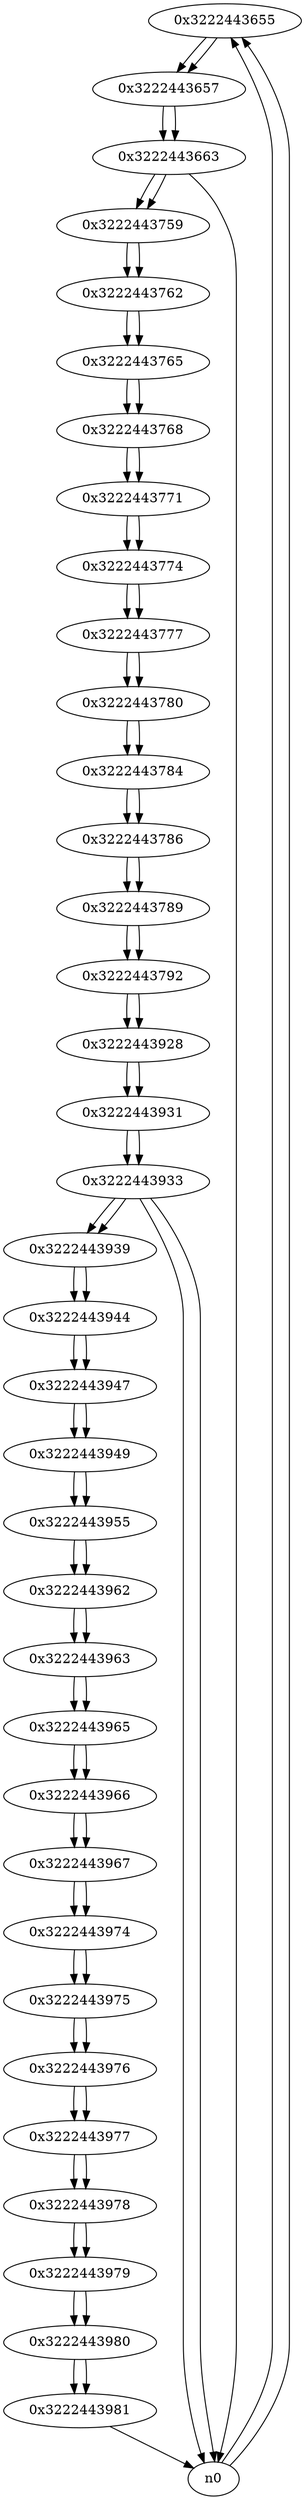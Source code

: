 digraph G{
/* nodes */
  n1 [label="0x3222443655"]
  n2 [label="0x3222443657"]
  n3 [label="0x3222443663"]
  n4 [label="0x3222443759"]
  n5 [label="0x3222443762"]
  n6 [label="0x3222443765"]
  n7 [label="0x3222443768"]
  n8 [label="0x3222443771"]
  n9 [label="0x3222443774"]
  n10 [label="0x3222443777"]
  n11 [label="0x3222443780"]
  n12 [label="0x3222443784"]
  n13 [label="0x3222443786"]
  n14 [label="0x3222443789"]
  n15 [label="0x3222443792"]
  n16 [label="0x3222443928"]
  n17 [label="0x3222443931"]
  n18 [label="0x3222443933"]
  n19 [label="0x3222443939"]
  n20 [label="0x3222443944"]
  n21 [label="0x3222443947"]
  n22 [label="0x3222443949"]
  n23 [label="0x3222443955"]
  n24 [label="0x3222443962"]
  n25 [label="0x3222443963"]
  n26 [label="0x3222443965"]
  n27 [label="0x3222443966"]
  n28 [label="0x3222443967"]
  n29 [label="0x3222443974"]
  n30 [label="0x3222443975"]
  n31 [label="0x3222443976"]
  n32 [label="0x3222443977"]
  n33 [label="0x3222443978"]
  n34 [label="0x3222443979"]
  n35 [label="0x3222443980"]
  n36 [label="0x3222443981"]
/* edges */
n1 -> n2;
n0 -> n1;
n0 -> n1;
n2 -> n3;
n1 -> n2;
n3 -> n4;
n3 -> n0;
n2 -> n3;
n4 -> n5;
n3 -> n4;
n5 -> n6;
n4 -> n5;
n6 -> n7;
n5 -> n6;
n7 -> n8;
n6 -> n7;
n8 -> n9;
n7 -> n8;
n9 -> n10;
n8 -> n9;
n10 -> n11;
n9 -> n10;
n11 -> n12;
n10 -> n11;
n12 -> n13;
n11 -> n12;
n13 -> n14;
n12 -> n13;
n14 -> n15;
n13 -> n14;
n15 -> n16;
n14 -> n15;
n16 -> n17;
n15 -> n16;
n17 -> n18;
n16 -> n17;
n18 -> n19;
n18 -> n0;
n18 -> n0;
n17 -> n18;
n19 -> n20;
n18 -> n19;
n20 -> n21;
n19 -> n20;
n21 -> n22;
n20 -> n21;
n22 -> n23;
n21 -> n22;
n23 -> n24;
n22 -> n23;
n24 -> n25;
n23 -> n24;
n25 -> n26;
n24 -> n25;
n26 -> n27;
n25 -> n26;
n27 -> n28;
n26 -> n27;
n28 -> n29;
n27 -> n28;
n29 -> n30;
n28 -> n29;
n30 -> n31;
n29 -> n30;
n31 -> n32;
n30 -> n31;
n32 -> n33;
n31 -> n32;
n33 -> n34;
n32 -> n33;
n34 -> n35;
n33 -> n34;
n35 -> n36;
n34 -> n35;
n36 -> n0;
n35 -> n36;
}
